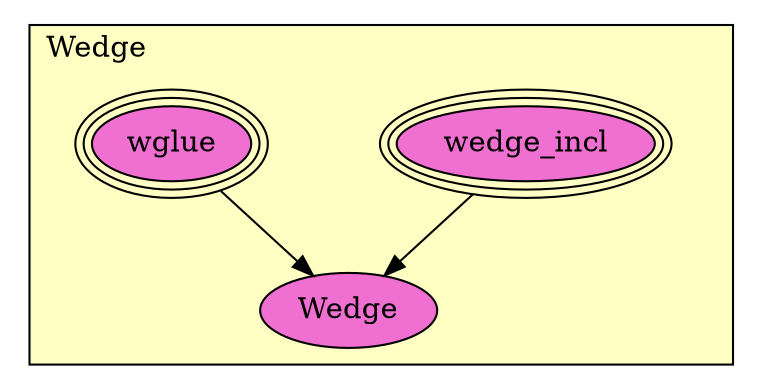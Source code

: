 digraph HoTT_Homotopy_Wedge {
  graph [ratio=0.5]
  node [style=filled]
Wedge_wedge_incl [label="wedge_incl", URL=<Wedge.html#wedge_incl>, peripheries=3, fillcolor="#F070D1"] ;
Wedge_wglue [label="wglue", URL=<Wedge.html#wglue>, peripheries=3, fillcolor="#F070D1"] ;
Wedge_Wedge [label="Wedge", URL=<Wedge.html#Wedge>, fillcolor="#F070D1"] ;
  Wedge_wedge_incl -> Wedge_Wedge [] ;
  Wedge_wglue -> Wedge_Wedge [] ;
subgraph cluster_Wedge { label="Wedge"; fillcolor="#FFFFC3"; labeljust=l; style=filled 
Wedge_Wedge; Wedge_wglue; Wedge_wedge_incl; };
} /* END */
